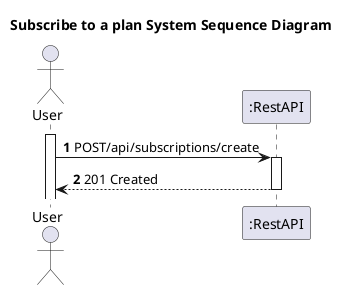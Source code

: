 @startuml
'https://plantuml.com/sequence-diagram

title Subscribe to a plan System Sequence Diagram

autoactivate on
autonumber

actor "User" as User
participant ":RestAPI" as System

activate User

User -> System: POST/api/subscriptions/create
System --> User: 201 Created
@enduml
